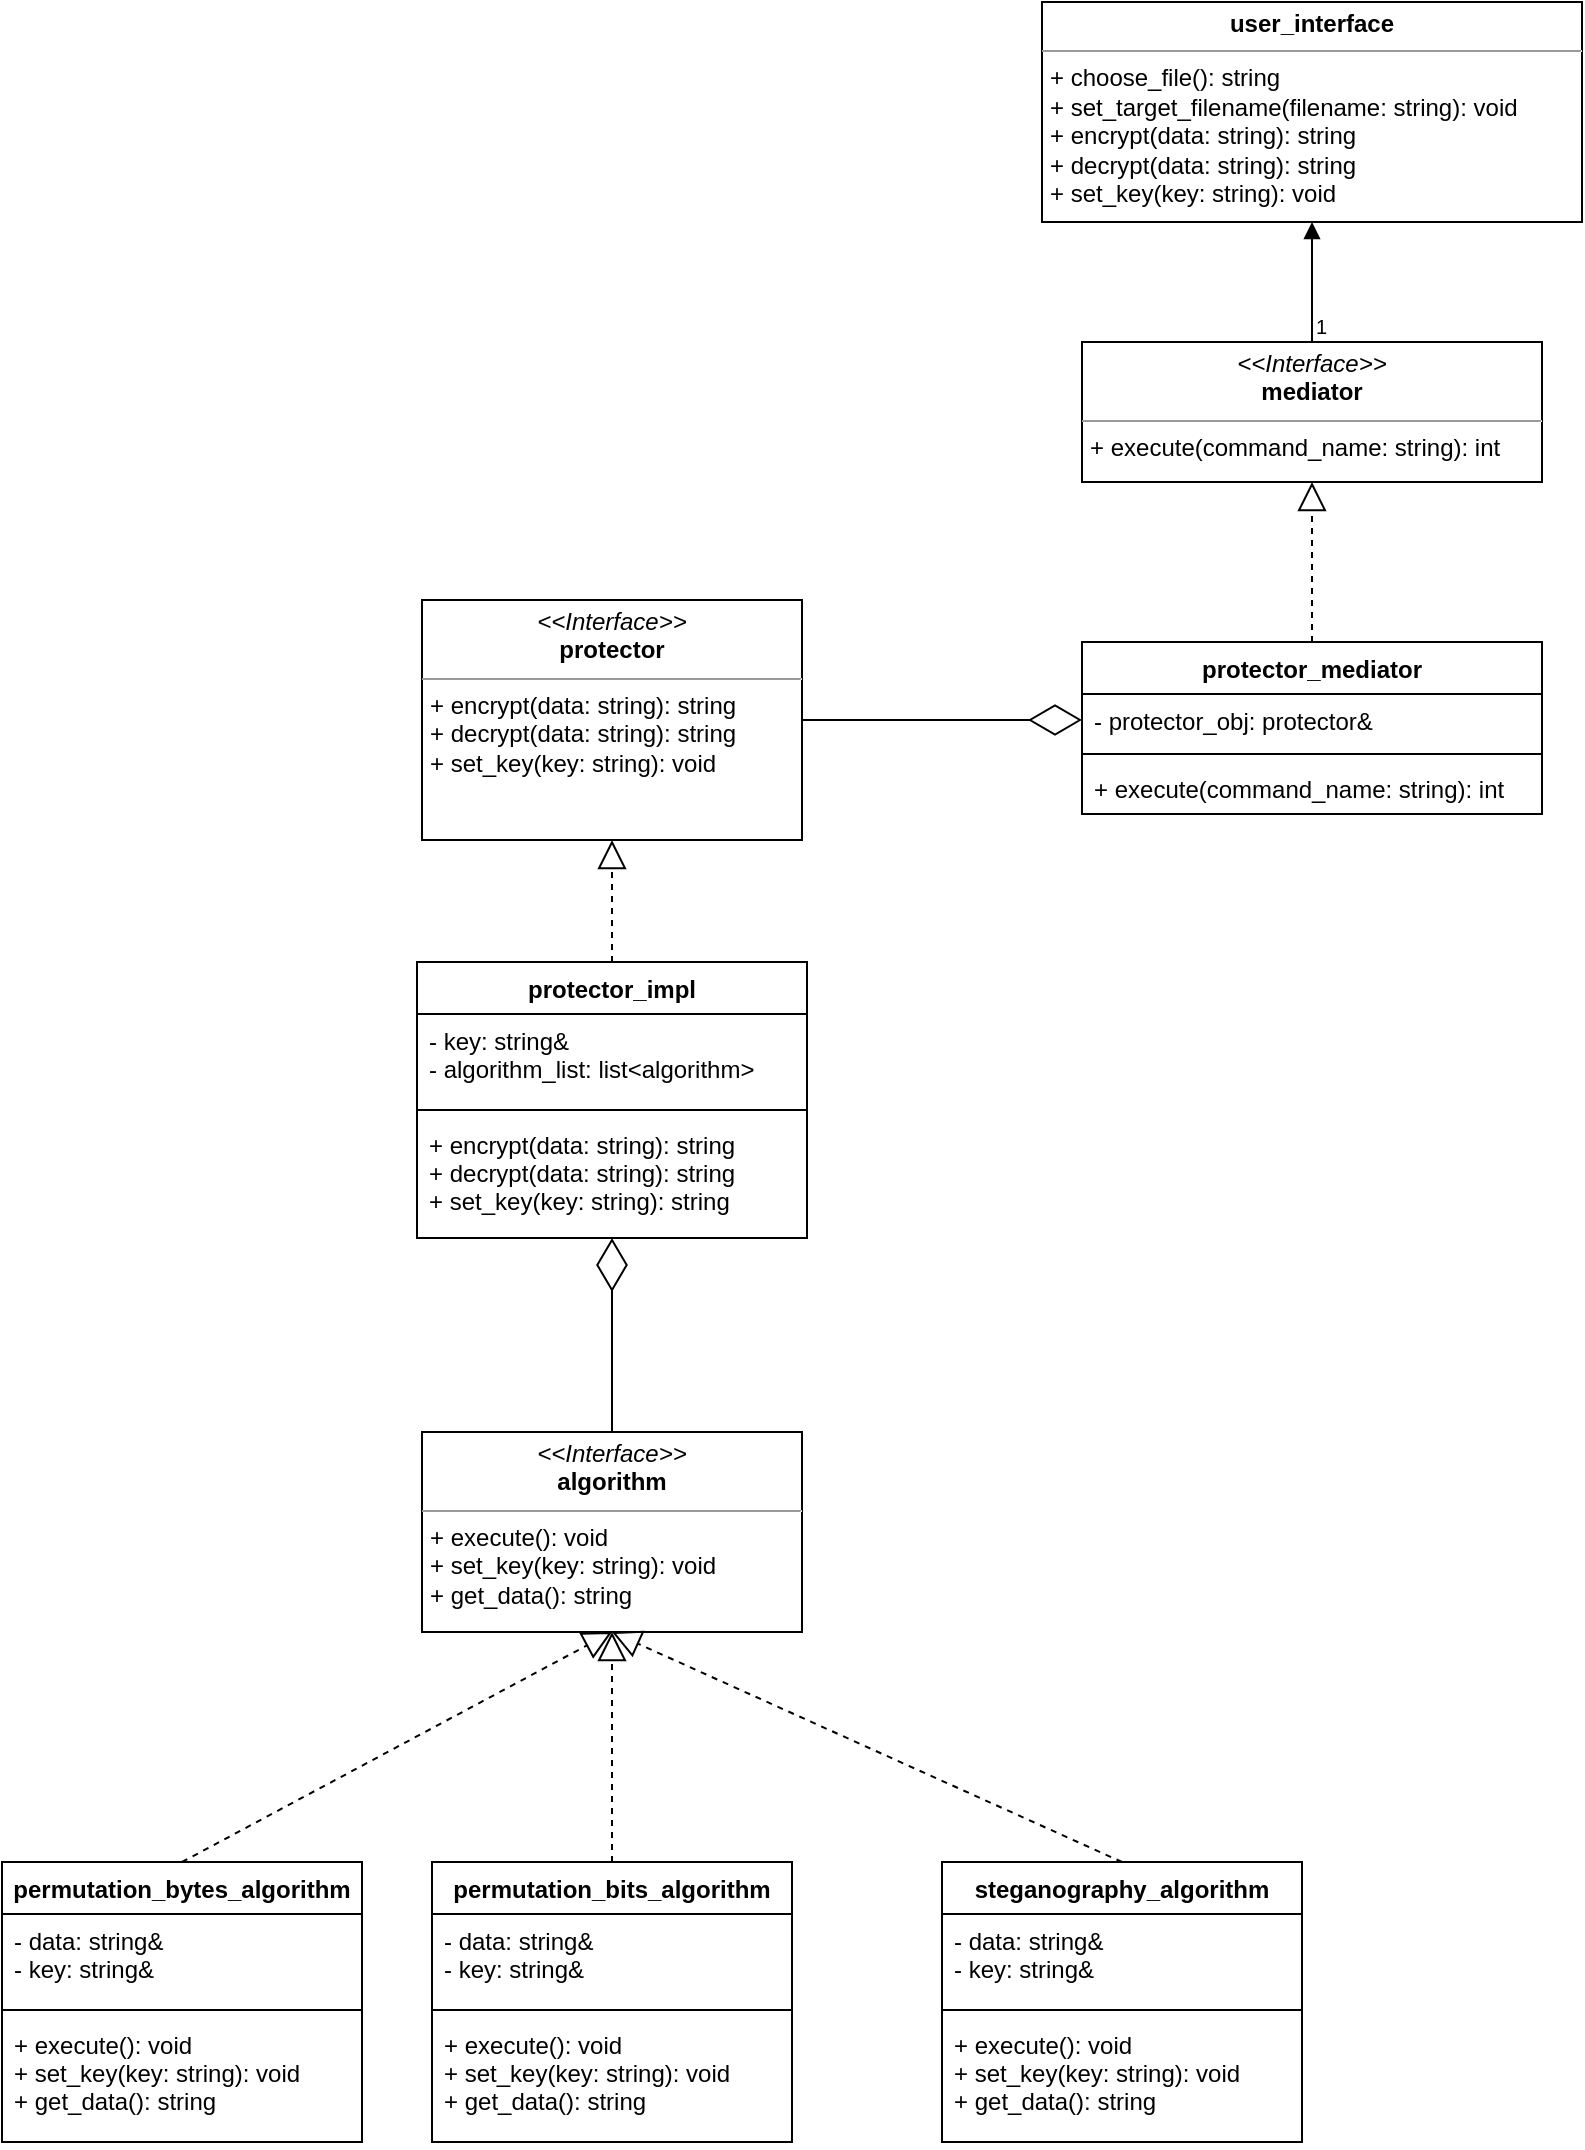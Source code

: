 <mxfile version="13.1.3" type="device"><diagram id="C5RBs43oDa-KdzZeNtuy" name="Page-1"><mxGraphModel dx="2076" dy="2215" grid="1" gridSize="10" guides="1" tooltips="1" connect="1" arrows="1" fold="1" page="1" pageScale="1" pageWidth="827" pageHeight="1169" math="0" shadow="0"><root><mxCell id="WIyWlLk6GJQsqaUBKTNV-0"/><mxCell id="WIyWlLk6GJQsqaUBKTNV-1" parent="WIyWlLk6GJQsqaUBKTNV-0"/><mxCell id="IjhUNn9Un0Myph8PoNL3-1" value="&lt;p style=&quot;margin: 0px ; margin-top: 4px ; text-align: center&quot;&gt;&lt;i&gt;&amp;lt;&amp;lt;Interface&amp;gt;&amp;gt;&lt;/i&gt;&lt;br&gt;&lt;b&gt;protector&lt;/b&gt;&lt;/p&gt;&lt;hr size=&quot;1&quot;&gt;&lt;p style=&quot;margin: 0px ; margin-left: 4px&quot;&gt;&lt;/p&gt;&lt;p style=&quot;margin: 0px ; margin-left: 4px&quot;&gt;&lt;span&gt;+ encrypt(data: string): string&lt;/span&gt;&lt;br&gt;&lt;/p&gt;&lt;p style=&quot;margin: 0px ; margin-left: 4px&quot;&gt;+ decrypt(data: string): string&lt;/p&gt;&lt;p style=&quot;margin: 0px ; margin-left: 4px&quot;&gt;+ set_key(key: string): void&lt;/p&gt;" style="verticalAlign=top;align=left;overflow=fill;fontSize=12;fontFamily=Helvetica;html=1;" vertex="1" parent="WIyWlLk6GJQsqaUBKTNV-1"><mxGeometry x="330" y="119" width="190" height="120" as="geometry"/></mxCell><mxCell id="IjhUNn9Un0Myph8PoNL3-6" value="" style="endArrow=block;dashed=1;endFill=0;endSize=12;html=1;exitX=0.5;exitY=0;exitDx=0;exitDy=0;entryX=0.5;entryY=1;entryDx=0;entryDy=0;" edge="1" parent="WIyWlLk6GJQsqaUBKTNV-1" source="IjhUNn9Un0Myph8PoNL3-2" target="IjhUNn9Un0Myph8PoNL3-1"><mxGeometry width="160" relative="1" as="geometry"><mxPoint x="343.5" y="220" as="sourcePoint"/><mxPoint x="503.5" y="220" as="targetPoint"/></mxGeometry></mxCell><mxCell id="IjhUNn9Un0Myph8PoNL3-7" value="&lt;p style=&quot;margin: 0px ; margin-top: 4px ; text-align: center&quot;&gt;&lt;i&gt;&amp;lt;&amp;lt;Interface&amp;gt;&amp;gt;&lt;/i&gt;&lt;br&gt;&lt;b&gt;algorithm&lt;/b&gt;&lt;/p&gt;&lt;hr size=&quot;1&quot;&gt;&lt;p style=&quot;margin: 0px ; margin-left: 4px&quot;&gt;&lt;/p&gt;&lt;p style=&quot;margin: 0px ; margin-left: 4px&quot;&gt;+ execute(): void&lt;/p&gt;&lt;p style=&quot;margin: 0px ; margin-left: 4px&quot;&gt;+ set_key(key: string): void&lt;/p&gt;&lt;p style=&quot;margin: 0px ; margin-left: 4px&quot;&gt;+ get_data(): string&lt;/p&gt;" style="verticalAlign=top;align=left;overflow=fill;fontSize=12;fontFamily=Helvetica;html=1;" vertex="1" parent="WIyWlLk6GJQsqaUBKTNV-1"><mxGeometry x="330" y="535" width="190" height="100" as="geometry"/></mxCell><mxCell id="IjhUNn9Un0Myph8PoNL3-20" value="" style="endArrow=block;dashed=1;endFill=0;endSize=12;html=1;exitX=0.5;exitY=0;exitDx=0;exitDy=0;entryX=0.5;entryY=1;entryDx=0;entryDy=0;" edge="1" parent="WIyWlLk6GJQsqaUBKTNV-1" source="IjhUNn9Un0Myph8PoNL3-12" target="IjhUNn9Un0Myph8PoNL3-7"><mxGeometry width="160" relative="1" as="geometry"><mxPoint x="410" y="760" as="sourcePoint"/><mxPoint x="570" y="760" as="targetPoint"/></mxGeometry></mxCell><mxCell id="IjhUNn9Un0Myph8PoNL3-23" value="&lt;p style=&quot;margin: 0px ; margin-top: 4px ; text-align: center&quot;&gt;&lt;i&gt;&amp;lt;&amp;lt;Interface&amp;gt;&amp;gt;&lt;/i&gt;&lt;br&gt;&lt;b&gt;mediator&lt;/b&gt;&lt;/p&gt;&lt;hr size=&quot;1&quot;&gt;&lt;p style=&quot;margin: 0px ; margin-left: 4px&quot;&gt;&lt;/p&gt;&lt;p style=&quot;margin: 0px ; margin-left: 4px&quot;&gt;+ execute(command_name: string): int&lt;br&gt;&lt;br&gt;&lt;/p&gt;" style="verticalAlign=top;align=left;overflow=fill;fontSize=12;fontFamily=Helvetica;html=1;" vertex="1" parent="WIyWlLk6GJQsqaUBKTNV-1"><mxGeometry x="660" y="-10" width="230" height="70" as="geometry"/></mxCell><mxCell id="IjhUNn9Un0Myph8PoNL3-24" value="&lt;p style=&quot;margin: 0px ; margin-top: 4px ; text-align: center&quot;&gt;&lt;b&gt;user_interface&lt;/b&gt;&lt;/p&gt;&lt;hr size=&quot;1&quot;&gt;&lt;p style=&quot;margin: 0px ; margin-left: 4px&quot;&gt;&lt;/p&gt;&lt;p style=&quot;margin: 0px ; margin-left: 4px&quot;&gt;+ choose_file(): string&lt;/p&gt;&lt;p style=&quot;margin: 0px ; margin-left: 4px&quot;&gt;+ set_target_filename(filename: string): void&lt;/p&gt;&lt;p style=&quot;margin: 0px ; margin-left: 4px&quot;&gt;+ encrypt(data: string): string&lt;/p&gt;&lt;p style=&quot;margin: 0px ; margin-left: 4px&quot;&gt;+ decrypt(data: string): string&lt;/p&gt;&lt;p style=&quot;margin: 0px ; margin-left: 4px&quot;&gt;+ set_key(key: string): void&lt;/p&gt;" style="verticalAlign=top;align=left;overflow=fill;fontSize=12;fontFamily=Helvetica;html=1;" vertex="1" parent="WIyWlLk6GJQsqaUBKTNV-1"><mxGeometry x="640" y="-180" width="270" height="110" as="geometry"/></mxCell><mxCell id="IjhUNn9Un0Myph8PoNL3-26" value="" style="endArrow=block;endFill=1;html=1;edgeStyle=orthogonalEdgeStyle;align=left;verticalAlign=top;entryX=0.5;entryY=1;entryDx=0;entryDy=0;exitX=0.5;exitY=0;exitDx=0;exitDy=0;" edge="1" parent="WIyWlLk6GJQsqaUBKTNV-1" source="IjhUNn9Un0Myph8PoNL3-23" target="IjhUNn9Un0Myph8PoNL3-24"><mxGeometry x="-1" relative="1" as="geometry"><mxPoint x="760" as="sourcePoint"/><mxPoint x="880" y="50" as="targetPoint"/></mxGeometry></mxCell><mxCell id="IjhUNn9Un0Myph8PoNL3-27" value="1" style="resizable=0;html=1;align=left;verticalAlign=bottom;labelBackgroundColor=#ffffff;fontSize=10;" connectable="0" vertex="1" parent="IjhUNn9Un0Myph8PoNL3-26"><mxGeometry x="-1" relative="1" as="geometry"/></mxCell><mxCell id="IjhUNn9Un0Myph8PoNL3-36" value="protector_mediator" style="swimlane;fontStyle=1;align=center;verticalAlign=top;childLayout=stackLayout;horizontal=1;startSize=26;horizontalStack=0;resizeParent=1;resizeParentMax=0;resizeLast=0;collapsible=1;marginBottom=0;" vertex="1" parent="WIyWlLk6GJQsqaUBKTNV-1"><mxGeometry x="660" y="140" width="230" height="86" as="geometry"/></mxCell><mxCell id="IjhUNn9Un0Myph8PoNL3-37" value="- protector_obj: protector&amp;" style="text;strokeColor=none;fillColor=none;align=left;verticalAlign=top;spacingLeft=4;spacingRight=4;overflow=hidden;rotatable=0;points=[[0,0.5],[1,0.5]];portConstraint=eastwest;" vertex="1" parent="IjhUNn9Un0Myph8PoNL3-36"><mxGeometry y="26" width="230" height="26" as="geometry"/></mxCell><mxCell id="IjhUNn9Un0Myph8PoNL3-38" value="" style="line;strokeWidth=1;fillColor=none;align=left;verticalAlign=middle;spacingTop=-1;spacingLeft=3;spacingRight=3;rotatable=0;labelPosition=right;points=[];portConstraint=eastwest;" vertex="1" parent="IjhUNn9Un0Myph8PoNL3-36"><mxGeometry y="52" width="230" height="8" as="geometry"/></mxCell><mxCell id="IjhUNn9Un0Myph8PoNL3-39" value="+ execute(command_name: string): int" style="text;strokeColor=none;fillColor=none;align=left;verticalAlign=top;spacingLeft=4;spacingRight=4;overflow=hidden;rotatable=0;points=[[0,0.5],[1,0.5]];portConstraint=eastwest;" vertex="1" parent="IjhUNn9Un0Myph8PoNL3-36"><mxGeometry y="60" width="230" height="26" as="geometry"/></mxCell><mxCell id="IjhUNn9Un0Myph8PoNL3-40" value="" style="endArrow=block;dashed=1;endFill=0;endSize=12;html=1;exitX=0.5;exitY=0;exitDx=0;exitDy=0;entryX=0.5;entryY=1;entryDx=0;entryDy=0;" edge="1" parent="WIyWlLk6GJQsqaUBKTNV-1" source="IjhUNn9Un0Myph8PoNL3-36" target="IjhUNn9Un0Myph8PoNL3-23"><mxGeometry width="160" relative="1" as="geometry"><mxPoint x="510" y="160" as="sourcePoint"/><mxPoint x="670" y="160" as="targetPoint"/></mxGeometry></mxCell><mxCell id="IjhUNn9Un0Myph8PoNL3-41" value="" style="endArrow=diamondThin;endFill=0;endSize=24;html=1;exitX=1;exitY=0.5;exitDx=0;exitDy=0;entryX=0;entryY=0.5;entryDx=0;entryDy=0;" edge="1" parent="WIyWlLk6GJQsqaUBKTNV-1" source="IjhUNn9Un0Myph8PoNL3-1" target="IjhUNn9Un0Myph8PoNL3-37"><mxGeometry width="160" relative="1" as="geometry"><mxPoint x="510" y="160" as="sourcePoint"/><mxPoint x="670" y="160" as="targetPoint"/></mxGeometry></mxCell><mxCell id="IjhUNn9Un0Myph8PoNL3-2" value="protector_impl" style="swimlane;fontStyle=1;align=center;verticalAlign=top;childLayout=stackLayout;horizontal=1;startSize=26;horizontalStack=0;resizeParent=1;resizeParentMax=0;resizeLast=0;collapsible=1;marginBottom=0;" vertex="1" parent="WIyWlLk6GJQsqaUBKTNV-1"><mxGeometry x="327.5" y="300" width="195" height="138" as="geometry"/></mxCell><mxCell id="IjhUNn9Un0Myph8PoNL3-3" value="- key: string&amp;&#10;- algorithm_list: list&lt;algorithm&gt;" style="text;strokeColor=none;fillColor=none;align=left;verticalAlign=top;spacingLeft=4;spacingRight=4;overflow=hidden;rotatable=0;points=[[0,0.5],[1,0.5]];portConstraint=eastwest;" vertex="1" parent="IjhUNn9Un0Myph8PoNL3-2"><mxGeometry y="26" width="195" height="44" as="geometry"/></mxCell><mxCell id="IjhUNn9Un0Myph8PoNL3-4" value="" style="line;strokeWidth=1;fillColor=none;align=left;verticalAlign=middle;spacingTop=-1;spacingLeft=3;spacingRight=3;rotatable=0;labelPosition=right;points=[];portConstraint=eastwest;" vertex="1" parent="IjhUNn9Un0Myph8PoNL3-2"><mxGeometry y="70" width="195" height="8" as="geometry"/></mxCell><mxCell id="IjhUNn9Un0Myph8PoNL3-5" value="+ encrypt(data: string): string&#10;+ decrypt(data: string): string&#10;+ set_key(key: string): string" style="text;strokeColor=none;fillColor=none;align=left;verticalAlign=top;spacingLeft=4;spacingRight=4;overflow=hidden;rotatable=0;points=[[0,0.5],[1,0.5]];portConstraint=eastwest;" vertex="1" parent="IjhUNn9Un0Myph8PoNL3-2"><mxGeometry y="78" width="195" height="60" as="geometry"/></mxCell><mxCell id="IjhUNn9Un0Myph8PoNL3-42" value="" style="endArrow=diamondThin;endFill=0;endSize=24;html=1;exitX=0.5;exitY=0;exitDx=0;exitDy=0;" edge="1" parent="WIyWlLk6GJQsqaUBKTNV-1" source="IjhUNn9Un0Myph8PoNL3-7" target="IjhUNn9Un0Myph8PoNL3-5"><mxGeometry width="160" relative="1" as="geometry"><mxPoint x="360" y="410" as="sourcePoint"/><mxPoint x="520" y="410" as="targetPoint"/></mxGeometry></mxCell><mxCell id="IjhUNn9Un0Myph8PoNL3-12" value="permutation_bits_algorithm" style="swimlane;fontStyle=1;align=center;verticalAlign=top;childLayout=stackLayout;horizontal=1;startSize=26;horizontalStack=0;resizeParent=1;resizeParentMax=0;resizeLast=0;collapsible=1;marginBottom=0;" vertex="1" parent="WIyWlLk6GJQsqaUBKTNV-1"><mxGeometry x="335" y="750" width="180" height="140" as="geometry"/></mxCell><mxCell id="IjhUNn9Un0Myph8PoNL3-13" value="- data: string&amp;&#10;- key: string&amp;" style="text;strokeColor=none;fillColor=none;align=left;verticalAlign=top;spacingLeft=4;spacingRight=4;overflow=hidden;rotatable=0;points=[[0,0.5],[1,0.5]];portConstraint=eastwest;" vertex="1" parent="IjhUNn9Un0Myph8PoNL3-12"><mxGeometry y="26" width="180" height="44" as="geometry"/></mxCell><mxCell id="IjhUNn9Un0Myph8PoNL3-14" value="" style="line;strokeWidth=1;fillColor=none;align=left;verticalAlign=middle;spacingTop=-1;spacingLeft=3;spacingRight=3;rotatable=0;labelPosition=right;points=[];portConstraint=eastwest;" vertex="1" parent="IjhUNn9Un0Myph8PoNL3-12"><mxGeometry y="70" width="180" height="8" as="geometry"/></mxCell><mxCell id="IjhUNn9Un0Myph8PoNL3-15" value="+ execute(): void&#10;+ set_key(key: string): void&#10;+ get_data(): string" style="text;strokeColor=none;fillColor=none;align=left;verticalAlign=top;spacingLeft=4;spacingRight=4;overflow=hidden;rotatable=0;points=[[0,0.5],[1,0.5]];portConstraint=eastwest;" vertex="1" parent="IjhUNn9Un0Myph8PoNL3-12"><mxGeometry y="78" width="180" height="62" as="geometry"/></mxCell><mxCell id="IjhUNn9Un0Myph8PoNL3-8" value="permutation_bytes_algorithm" style="swimlane;fontStyle=1;align=center;verticalAlign=top;childLayout=stackLayout;horizontal=1;startSize=26;horizontalStack=0;resizeParent=1;resizeParentMax=0;resizeLast=0;collapsible=1;marginBottom=0;" vertex="1" parent="WIyWlLk6GJQsqaUBKTNV-1"><mxGeometry x="120" y="750" width="180" height="140" as="geometry"/></mxCell><mxCell id="IjhUNn9Un0Myph8PoNL3-9" value="- data: string&amp;&#10;- key: string&amp;" style="text;strokeColor=none;fillColor=none;align=left;verticalAlign=top;spacingLeft=4;spacingRight=4;overflow=hidden;rotatable=0;points=[[0,0.5],[1,0.5]];portConstraint=eastwest;" vertex="1" parent="IjhUNn9Un0Myph8PoNL3-8"><mxGeometry y="26" width="180" height="44" as="geometry"/></mxCell><mxCell id="IjhUNn9Un0Myph8PoNL3-10" value="" style="line;strokeWidth=1;fillColor=none;align=left;verticalAlign=middle;spacingTop=-1;spacingLeft=3;spacingRight=3;rotatable=0;labelPosition=right;points=[];portConstraint=eastwest;" vertex="1" parent="IjhUNn9Un0Myph8PoNL3-8"><mxGeometry y="70" width="180" height="8" as="geometry"/></mxCell><mxCell id="IjhUNn9Un0Myph8PoNL3-11" value="+ execute(): void&#10;+ set_key(key: string): void&#10;+ get_data(): string" style="text;strokeColor=none;fillColor=none;align=left;verticalAlign=top;spacingLeft=4;spacingRight=4;overflow=hidden;rotatable=0;points=[[0,0.5],[1,0.5]];portConstraint=eastwest;" vertex="1" parent="IjhUNn9Un0Myph8PoNL3-8"><mxGeometry y="78" width="180" height="62" as="geometry"/></mxCell><mxCell id="IjhUNn9Un0Myph8PoNL3-16" value="steganography_algorithm" style="swimlane;fontStyle=1;align=center;verticalAlign=top;childLayout=stackLayout;horizontal=1;startSize=26;horizontalStack=0;resizeParent=1;resizeParentMax=0;resizeLast=0;collapsible=1;marginBottom=0;" vertex="1" parent="WIyWlLk6GJQsqaUBKTNV-1"><mxGeometry x="590" y="750" width="180" height="140" as="geometry"/></mxCell><mxCell id="IjhUNn9Un0Myph8PoNL3-17" value="- data: string&amp;&#10;- key: string&amp;" style="text;strokeColor=none;fillColor=none;align=left;verticalAlign=top;spacingLeft=4;spacingRight=4;overflow=hidden;rotatable=0;points=[[0,0.5],[1,0.5]];portConstraint=eastwest;" vertex="1" parent="IjhUNn9Un0Myph8PoNL3-16"><mxGeometry y="26" width="180" height="44" as="geometry"/></mxCell><mxCell id="IjhUNn9Un0Myph8PoNL3-18" value="" style="line;strokeWidth=1;fillColor=none;align=left;verticalAlign=middle;spacingTop=-1;spacingLeft=3;spacingRight=3;rotatable=0;labelPosition=right;points=[];portConstraint=eastwest;" vertex="1" parent="IjhUNn9Un0Myph8PoNL3-16"><mxGeometry y="70" width="180" height="8" as="geometry"/></mxCell><mxCell id="IjhUNn9Un0Myph8PoNL3-19" value="+ execute(): void&#10;+ set_key(key: string): void&#10;+ get_data(): string" style="text;strokeColor=none;fillColor=none;align=left;verticalAlign=top;spacingLeft=4;spacingRight=4;overflow=hidden;rotatable=0;points=[[0,0.5],[1,0.5]];portConstraint=eastwest;" vertex="1" parent="IjhUNn9Un0Myph8PoNL3-16"><mxGeometry y="78" width="180" height="62" as="geometry"/></mxCell><mxCell id="IjhUNn9Un0Myph8PoNL3-53" value="" style="endArrow=block;dashed=1;endFill=0;endSize=12;html=1;exitX=0.5;exitY=0;exitDx=0;exitDy=0;entryX=0.5;entryY=1;entryDx=0;entryDy=0;" edge="1" parent="WIyWlLk6GJQsqaUBKTNV-1" source="IjhUNn9Un0Myph8PoNL3-8" target="IjhUNn9Un0Myph8PoNL3-7"><mxGeometry width="160" relative="1" as="geometry"><mxPoint x="350" y="850" as="sourcePoint"/><mxPoint x="510" y="850" as="targetPoint"/></mxGeometry></mxCell><mxCell id="IjhUNn9Un0Myph8PoNL3-54" value="" style="endArrow=block;dashed=1;endFill=0;endSize=12;html=1;entryX=0.5;entryY=1;entryDx=0;entryDy=0;exitX=0.5;exitY=0;exitDx=0;exitDy=0;" edge="1" parent="WIyWlLk6GJQsqaUBKTNV-1" source="IjhUNn9Un0Myph8PoNL3-16" target="IjhUNn9Un0Myph8PoNL3-7"><mxGeometry width="160" relative="1" as="geometry"><mxPoint x="350" y="850" as="sourcePoint"/><mxPoint x="510" y="850" as="targetPoint"/></mxGeometry></mxCell></root></mxGraphModel></diagram></mxfile>